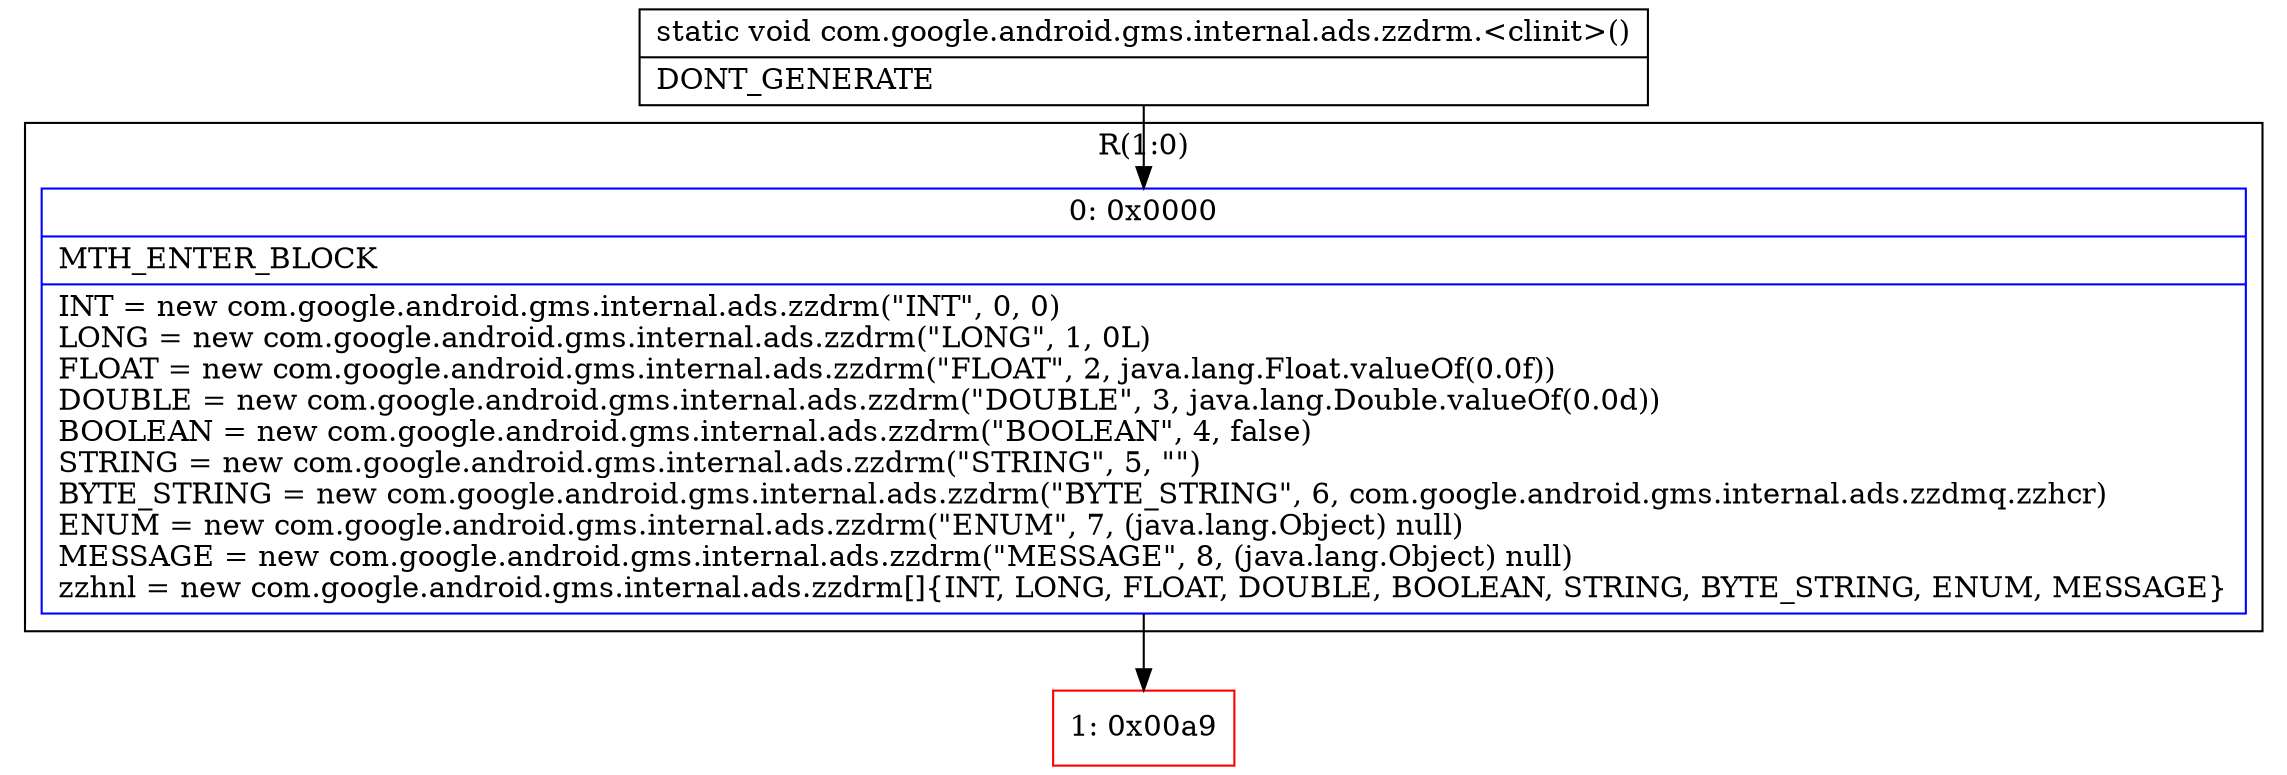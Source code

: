 digraph "CFG forcom.google.android.gms.internal.ads.zzdrm.\<clinit\>()V" {
subgraph cluster_Region_1853940357 {
label = "R(1:0)";
node [shape=record,color=blue];
Node_0 [shape=record,label="{0\:\ 0x0000|MTH_ENTER_BLOCK\l|INT = new com.google.android.gms.internal.ads.zzdrm(\"INT\", 0, 0)\lLONG = new com.google.android.gms.internal.ads.zzdrm(\"LONG\", 1, 0L)\lFLOAT = new com.google.android.gms.internal.ads.zzdrm(\"FLOAT\", 2, java.lang.Float.valueOf(0.0f))\lDOUBLE = new com.google.android.gms.internal.ads.zzdrm(\"DOUBLE\", 3, java.lang.Double.valueOf(0.0d))\lBOOLEAN = new com.google.android.gms.internal.ads.zzdrm(\"BOOLEAN\", 4, false)\lSTRING = new com.google.android.gms.internal.ads.zzdrm(\"STRING\", 5, \"\")\lBYTE_STRING = new com.google.android.gms.internal.ads.zzdrm(\"BYTE_STRING\", 6, com.google.android.gms.internal.ads.zzdmq.zzhcr)\lENUM = new com.google.android.gms.internal.ads.zzdrm(\"ENUM\", 7, (java.lang.Object) null)\lMESSAGE = new com.google.android.gms.internal.ads.zzdrm(\"MESSAGE\", 8, (java.lang.Object) null)\lzzhnl = new com.google.android.gms.internal.ads.zzdrm[]\{INT, LONG, FLOAT, DOUBLE, BOOLEAN, STRING, BYTE_STRING, ENUM, MESSAGE\}\l}"];
}
Node_1 [shape=record,color=red,label="{1\:\ 0x00a9}"];
MethodNode[shape=record,label="{static void com.google.android.gms.internal.ads.zzdrm.\<clinit\>()  | DONT_GENERATE\l}"];
MethodNode -> Node_0;
Node_0 -> Node_1;
}


